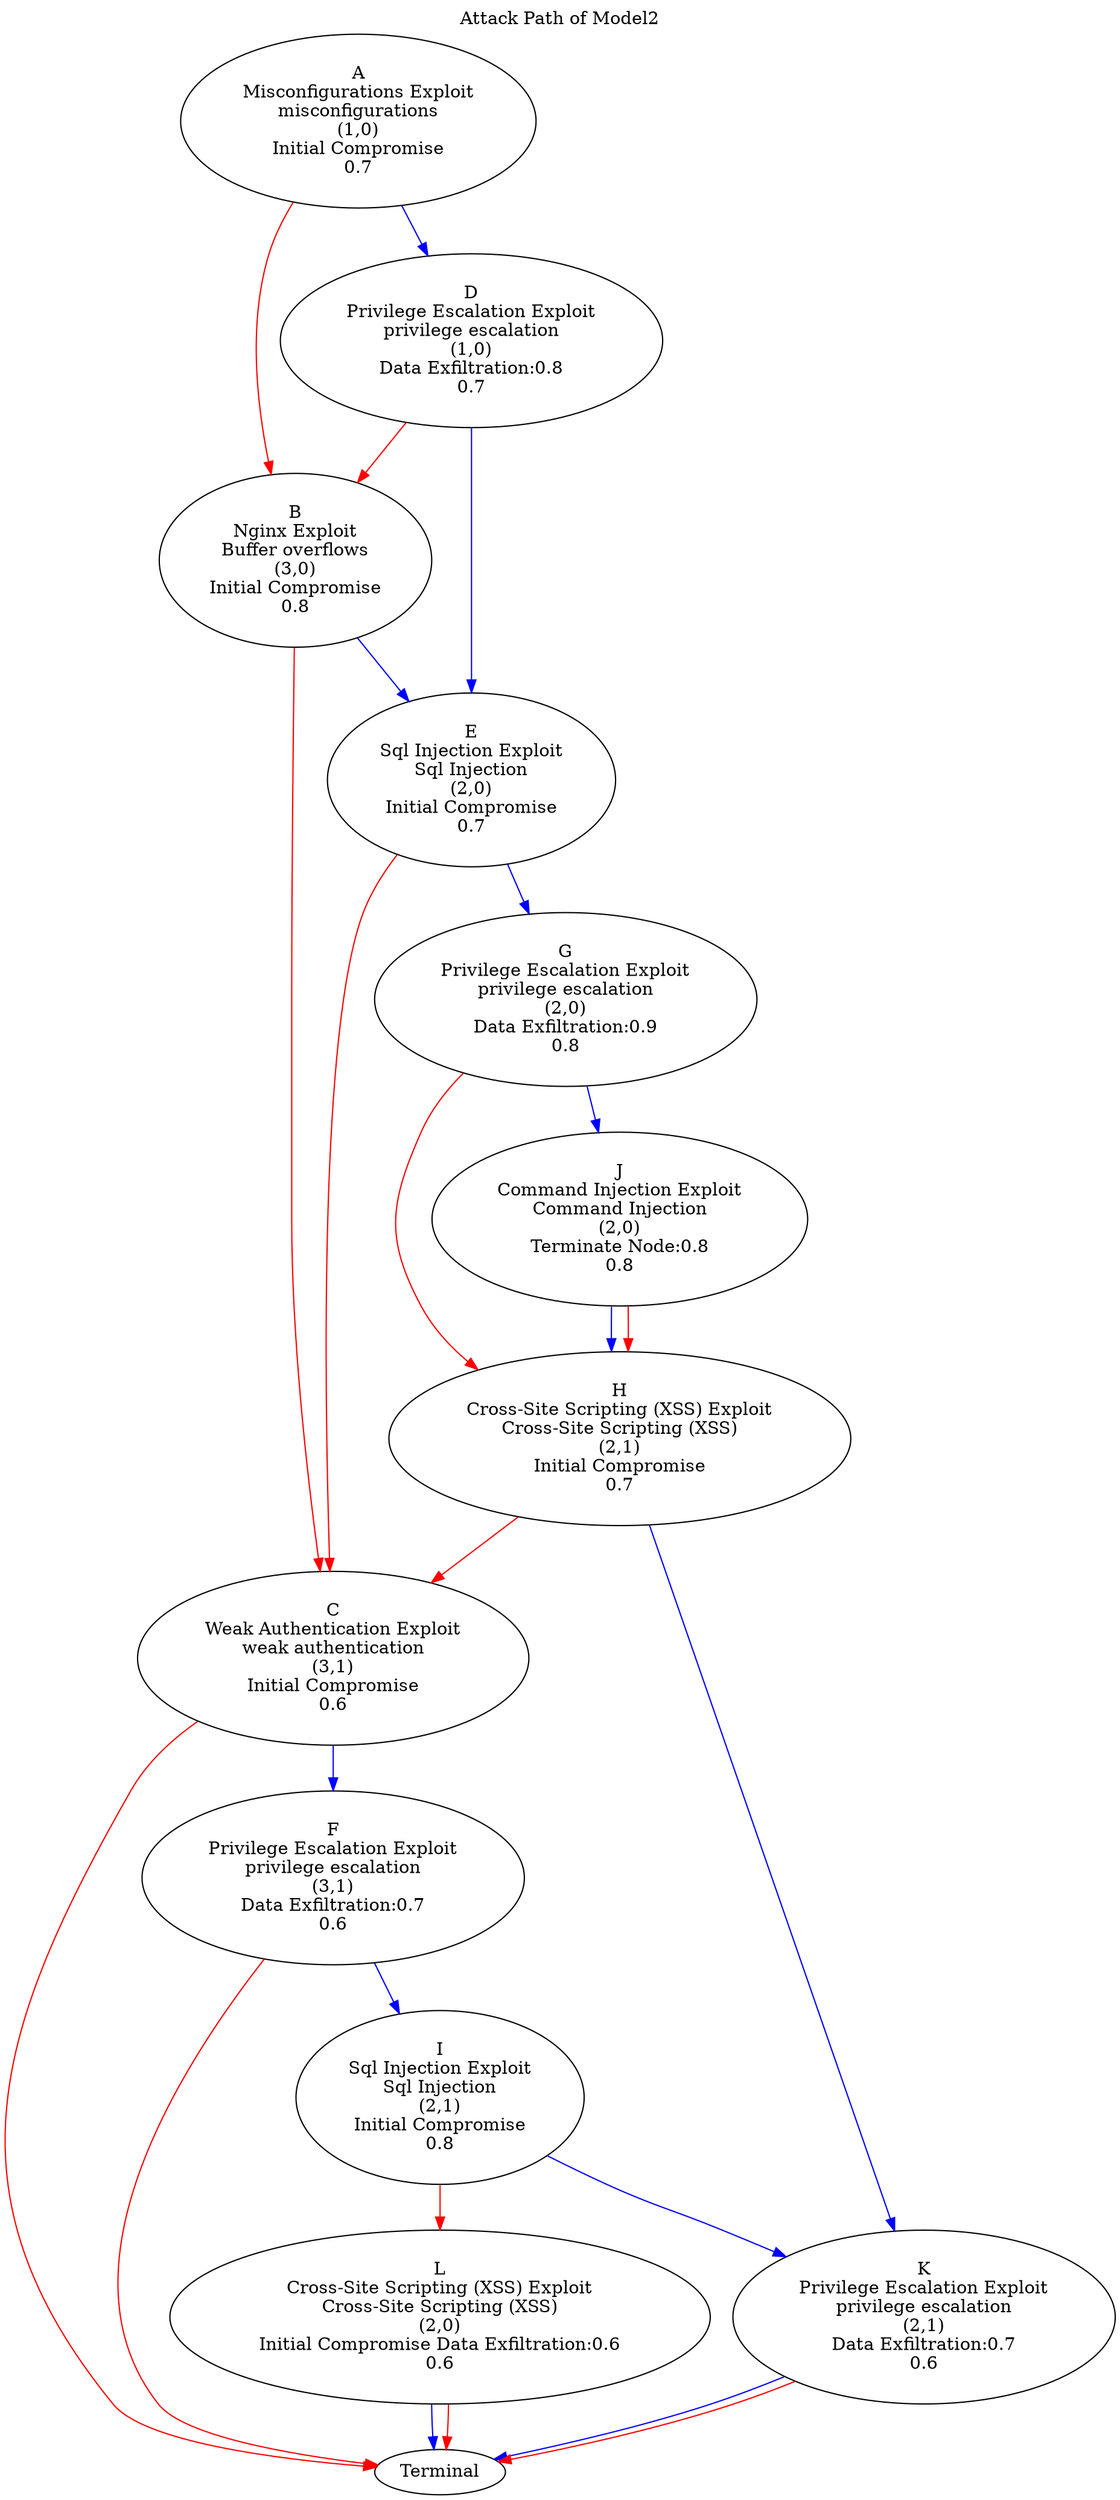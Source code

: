 // Attack Path
digraph AttackPathModel {
	graph [label="Attack Path of Model2" labelloc=t]
	A [label="A\nMisconfigurations Exploit\nmisconfigurations\n(1,0)\nInitial Compromise\n0.7"]
	B [label="B\nNginx Exploit\nBuffer overflows\n(3,0)\nInitial Compromise\n0.8"]
	C [label="C\nWeak Authentication Exploit\nweak authentication\n(3,1)\nInitial Compromise\n0.6"]
	D [label="D\nPrivilege Escalation Exploit\nprivilege escalation\n(1,0)\nData Exfiltration:0.8\n0.7"]
	E [label="E\nSql Injection Exploit\nSql Injection\n(2,0)\nInitial Compromise\n0.7"]
	F [label="F\nPrivilege Escalation Exploit\nprivilege escalation\n(3,1)\nData Exfiltration:0.7\n0.6"]
	G [label="G\nPrivilege Escalation Exploit\nprivilege escalation\n(2,0)\nData Exfiltration:0.9\n0.8"]
	H [label="H\nCross-Site Scripting (XSS) Exploit\nCross-Site Scripting (XSS)\n(2,1)\nInitial Compromise\n0.7"]
	I [label="I\nSql Injection Exploit\nSql Injection\n(2,1)\nInitial Compromise\n0.8"]
	J [label="J\nCommand Injection Exploit\nCommand Injection\n(2,0)\nTerminate Node:0.8\n0.8"]
	K [label="K\nPrivilege Escalation Exploit\nprivilege escalation\n(2,1)\nData Exfiltration:0.7\n0.6"]
	L [label="L\nCross-Site Scripting (XSS) Exploit\nCross-Site Scripting (XSS)\n(2,0)\nInitial Compromise Data Exfiltration:0.6\n0.6"]
	Terminal [label=Terminal]
	A -> D [color=blue]
	A -> B [color=red]
	B -> E [color=blue]
	B -> C [color=red]
	C -> F [color=blue]
	C -> Terminal [color=red]
	D -> E [color=blue]
	D -> B [color=red]
	E -> G [color=blue]
	E -> C [color=red]
	F -> I [color=blue]
	F -> Terminal [color=red]
	G -> J [color=blue]
	G -> H [color=red]
	H -> K [color=blue]
	H -> C [color=red]
	I -> K [color=blue]
	I -> L [color=red]
	J -> H [color=blue]
	J -> H [color=red]
	K -> Terminal [color=blue]
	K -> Terminal [color=red]
	L -> Terminal [color=blue]
	L -> Terminal [color=red]
}
